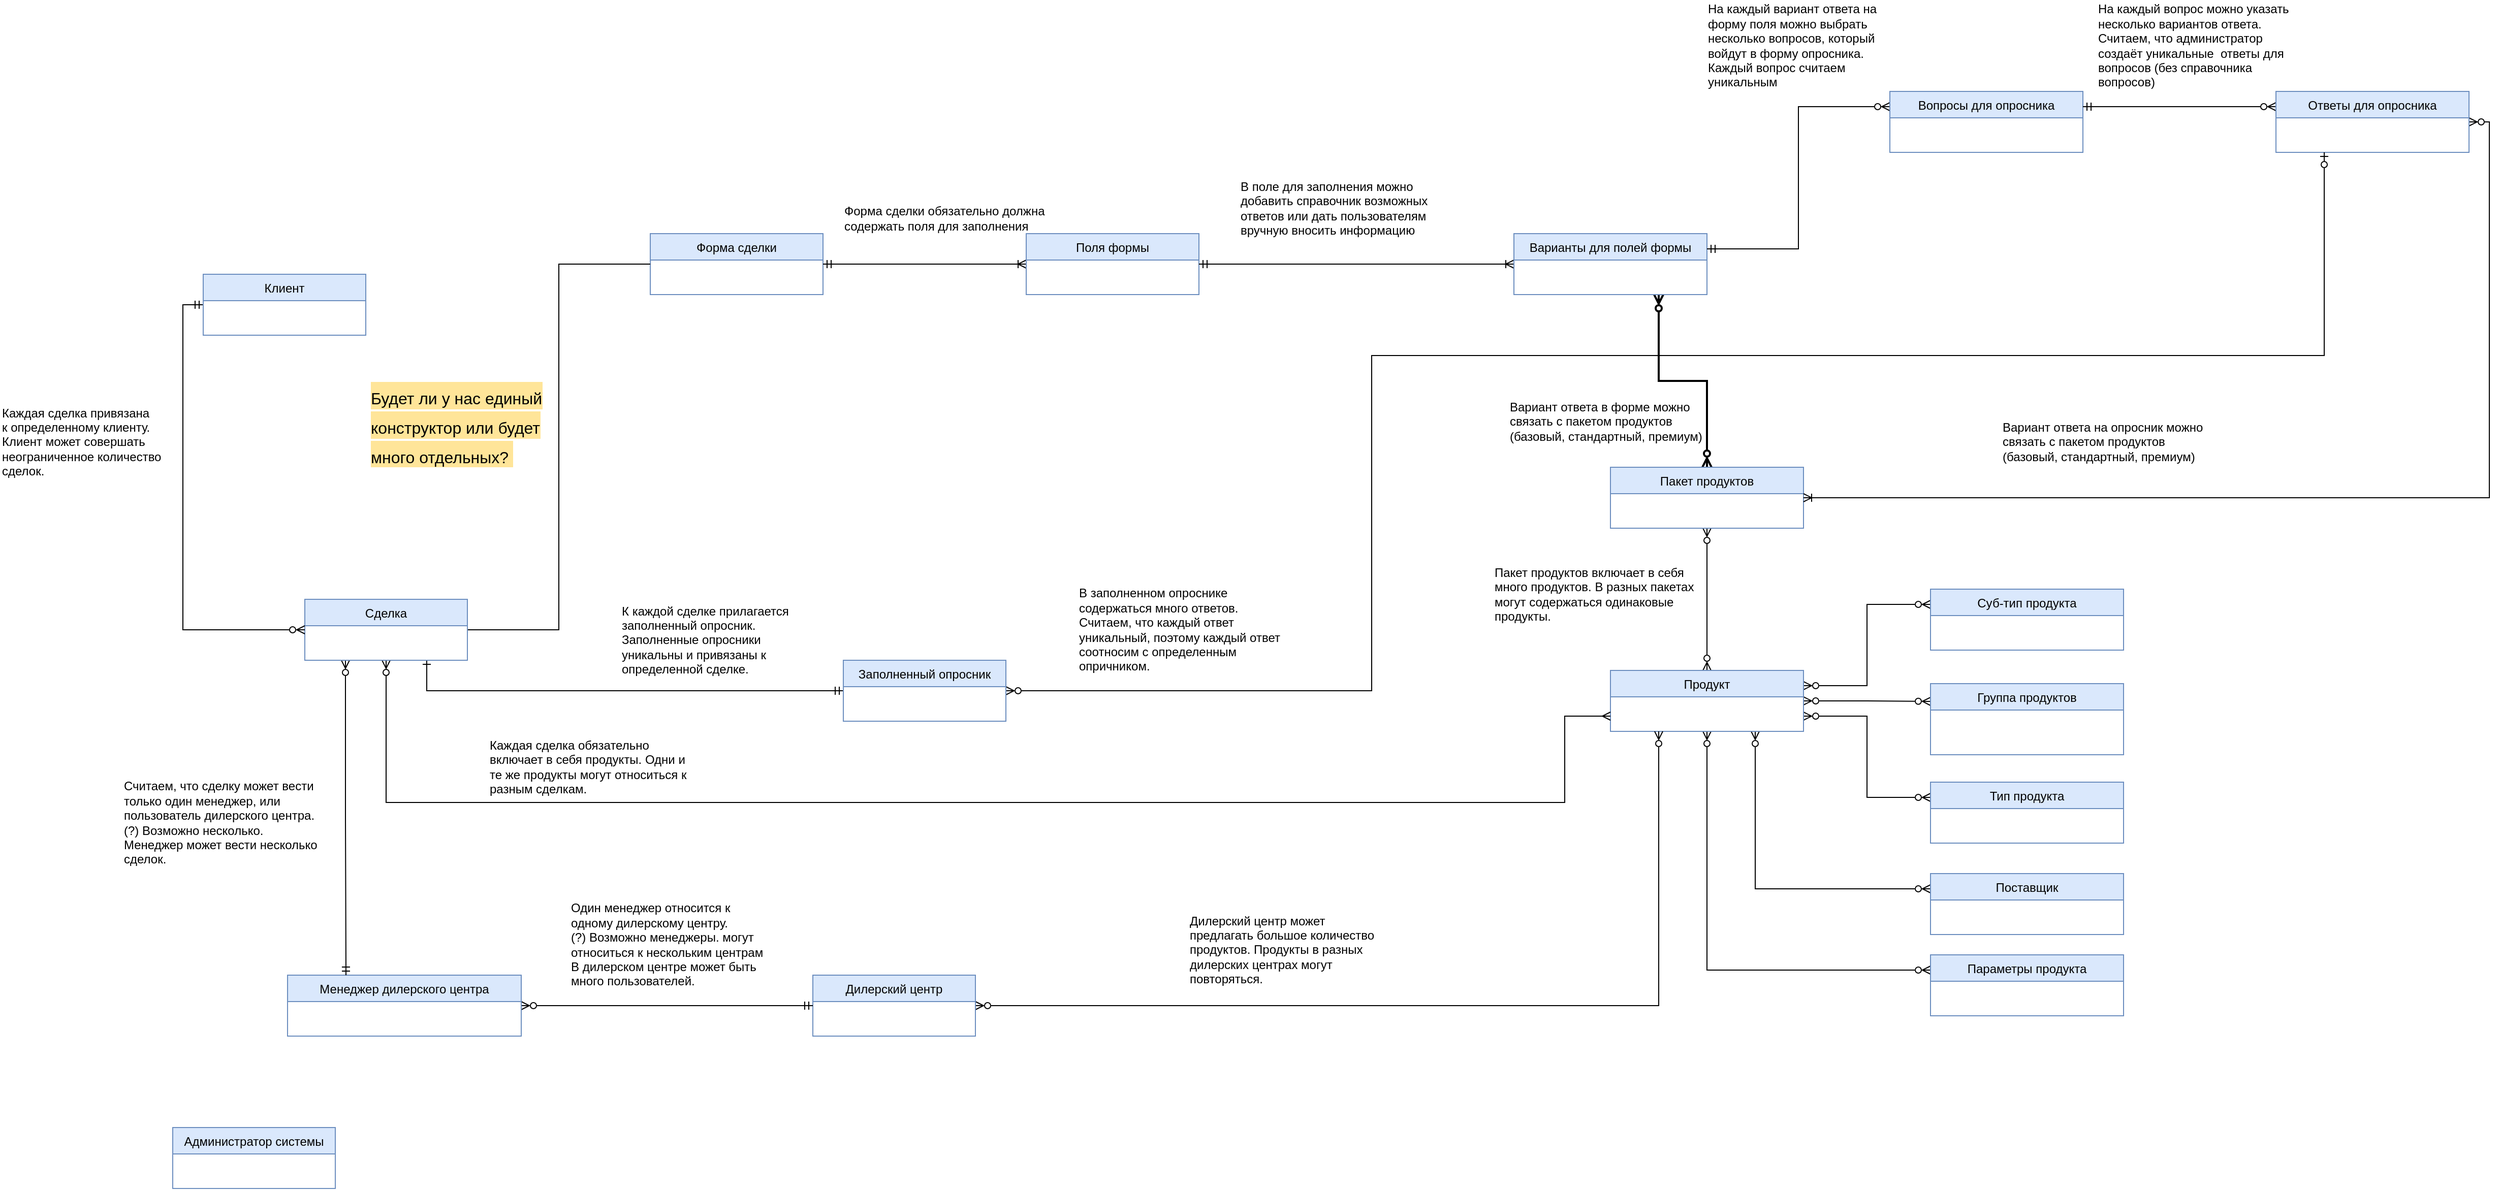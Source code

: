 <mxfile version="20.8.10" type="github">
  <diagram name="Page-1" id="XtlQD6ISyhycPH5JzwHQ">
    <mxGraphModel dx="1111" dy="767" grid="1" gridSize="10" guides="1" tooltips="1" connect="1" arrows="1" fold="1" page="1" pageScale="1" pageWidth="850" pageHeight="1100" math="0" shadow="0">
      <root>
        <mxCell id="0" />
        <mxCell id="1" parent="0" />
        <mxCell id="a3o8vAVgZEUtVEMuFXgI-22" value="Считаем, что сделку может вести только один менеджер, или пользователь дилерского центра.&lt;br&gt;(?) Возможно несколько.&amp;nbsp;&lt;br&gt;Менеджер может вести несколько сделок.&amp;nbsp;" style="text;html=1;strokeColor=none;fillColor=none;align=left;verticalAlign=middle;whiteSpace=wrap;rounded=0;" parent="1" vertex="1">
          <mxGeometry x="140" y="800" width="200" height="120" as="geometry" />
        </mxCell>
        <mxCell id="a3o8vAVgZEUtVEMuFXgI-23" value="Один менеджер относится к одному дилерскому центру.&lt;br&gt;(?) Возможно менеджеры. могут относиться к нескольким центрам&lt;br&gt;В дилерском центре может быть много пользователей.&amp;nbsp;" style="text;html=1;strokeColor=none;fillColor=none;align=left;verticalAlign=middle;whiteSpace=wrap;rounded=0;" parent="1" vertex="1">
          <mxGeometry x="580" y="920" width="200" height="120" as="geometry" />
        </mxCell>
        <mxCell id="a3o8vAVgZEUtVEMuFXgI-24" value="К каждой сделке прилагается заполненный опросник. Заполненные опросники уникальны и привязаны к определенной сделке.&amp;nbsp;" style="text;html=1;strokeColor=none;fillColor=none;align=left;verticalAlign=middle;whiteSpace=wrap;rounded=0;" parent="1" vertex="1">
          <mxGeometry x="630" y="645" width="200" height="70" as="geometry" />
        </mxCell>
        <mxCell id="a3o8vAVgZEUtVEMuFXgI-30" value="&lt;div style=&quot;text-align: left;&quot;&gt;На каждый вопрос можно указать несколько вариантов ответа.&amp;nbsp;&lt;/div&gt;&lt;div style=&quot;text-align: left;&quot;&gt;Считаем, что администратор создаёт уникальные &amp;nbsp;ответы для вопросов (без справочника вопросов)&lt;br&gt;&lt;/div&gt;" style="text;html=1;align=center;verticalAlign=middle;whiteSpace=wrap;rounded=0;" parent="1" vertex="1">
          <mxGeometry x="2084" y="50" width="200" height="90" as="geometry" />
        </mxCell>
        <mxCell id="a3o8vAVgZEUtVEMuFXgI-31" value="&lt;div style=&quot;text-align: left;&quot;&gt;Вариант ответа на опросник можно связать с пакетом продуктов (базовый, стандартный, премиум)&lt;/div&gt;" style="text;html=1;strokeColor=none;fillColor=none;align=center;verticalAlign=middle;whiteSpace=wrap;rounded=0;" parent="1" vertex="1">
          <mxGeometry x="1990" y="440" width="200" height="90" as="geometry" />
        </mxCell>
        <mxCell id="a3o8vAVgZEUtVEMuFXgI-38" value="&lt;div style=&quot;text-align: left;&quot;&gt;Пакет продуктов включает в себя много продуктов. В разных пакетах могут содержаться одинаковые продукты.&lt;/div&gt;" style="text;html=1;strokeColor=none;fillColor=none;align=center;verticalAlign=middle;whiteSpace=wrap;rounded=0;" parent="1" vertex="1">
          <mxGeometry x="1490" y="620" width="200" height="30" as="geometry" />
        </mxCell>
        <mxCell id="a3o8vAVgZEUtVEMuFXgI-39" value="Администратор системы" style="swimlane;fontStyle=0;align=center;verticalAlign=top;childLayout=stackLayout;horizontal=1;startSize=26;horizontalStack=0;resizeParent=1;resizeLast=0;collapsible=1;marginBottom=0;rounded=0;shadow=0;strokeWidth=1;fillColor=#dae8fc;strokeColor=#6c8ebf;" parent="1" vertex="1">
          <mxGeometry x="190" y="1160" width="160" height="60" as="geometry">
            <mxRectangle x="340" y="380" width="170" height="26" as="alternateBounds" />
          </mxGeometry>
        </mxCell>
        <mxCell id="a3o8vAVgZEUtVEMuFXgI-40" value="&lt;div style=&quot;text-align: left;&quot;&gt;Дилерский центр может предлагать большое количество продуктов. Продукты в разных дилерских центрах могут повторяться.&amp;nbsp;&lt;/div&gt;" style="text;html=1;strokeColor=none;fillColor=none;align=center;verticalAlign=middle;whiteSpace=wrap;rounded=0;" parent="1" vertex="1">
          <mxGeometry x="1190" y="970" width="200" height="30" as="geometry" />
        </mxCell>
        <mxCell id="a3o8vAVgZEUtVEMuFXgI-43" value="Каждая сделка обязательно включает в себя продукты. Одни и те же продукты могут относиться к разным сделкам.&amp;nbsp;" style="text;html=1;strokeColor=none;fillColor=none;align=left;verticalAlign=middle;whiteSpace=wrap;rounded=0;" parent="1" vertex="1">
          <mxGeometry x="500" y="790" width="200" height="30" as="geometry" />
        </mxCell>
        <mxCell id="a3o8vAVgZEUtVEMuFXgI-45" value="В заполненном опроснике содержаться много ответов.&lt;br&gt;Считаем, что каждый ответ уникальный, поэтому каждый ответ соотносим с определенным опричником.&amp;nbsp;" style="text;html=1;strokeColor=none;fillColor=none;align=left;verticalAlign=middle;whiteSpace=wrap;rounded=0;" parent="1" vertex="1">
          <mxGeometry x="1080" y="625" width="200" height="90" as="geometry" />
        </mxCell>
        <mxCell id="a3o8vAVgZEUtVEMuFXgI-54" value="&lt;h1&gt;&lt;span style=&quot;font-weight: normal; background-color: rgb(255, 229, 153);&quot;&gt;&lt;font style=&quot;font-size: 16px;&quot;&gt;Будет ли у нас единый конструктор или будет много отдельных?&amp;nbsp;&lt;/font&gt;&lt;/span&gt;&lt;/h1&gt;" style="text;html=1;strokeColor=none;fillColor=none;spacing=5;spacingTop=-20;whiteSpace=wrap;overflow=hidden;rounded=0;fontStyle=1" parent="1" vertex="1">
          <mxGeometry x="380" y="420" width="190" height="90" as="geometry" />
        </mxCell>
        <mxCell id="a3o8vAVgZEUtVEMuFXgI-56" value="Форма сделки" style="swimlane;fontStyle=0;align=center;verticalAlign=top;childLayout=stackLayout;horizontal=1;startSize=26;horizontalStack=0;resizeParent=1;resizeLast=0;collapsible=1;marginBottom=0;rounded=0;shadow=0;strokeWidth=1;fillColor=#dae8fc;strokeColor=#6c8ebf;" parent="1" vertex="1">
          <mxGeometry x="660" y="280" width="170" height="60" as="geometry">
            <mxRectangle x="340" y="380" width="170" height="26" as="alternateBounds" />
          </mxGeometry>
        </mxCell>
        <mxCell id="a3o8vAVgZEUtVEMuFXgI-93" style="edgeStyle=orthogonalEdgeStyle;rounded=0;orthogonalLoop=1;jettySize=auto;html=1;exitX=0;exitY=0.5;exitDx=0;exitDy=0;entryX=1;entryY=0.5;entryDx=0;entryDy=0;fontSize=16;startArrow=ERoneToMany;startFill=0;endArrow=ERmandOne;endFill=0;" parent="1" source="a3o8vAVgZEUtVEMuFXgI-57" target="a3o8vAVgZEUtVEMuFXgI-56" edge="1">
          <mxGeometry relative="1" as="geometry" />
        </mxCell>
        <mxCell id="a3o8vAVgZEUtVEMuFXgI-57" value="Поля формы" style="swimlane;fontStyle=0;align=center;verticalAlign=top;childLayout=stackLayout;horizontal=1;startSize=26;horizontalStack=0;resizeParent=1;resizeLast=0;collapsible=1;marginBottom=0;rounded=0;shadow=0;strokeWidth=1;fillColor=#dae8fc;strokeColor=#6c8ebf;" parent="1" vertex="1">
          <mxGeometry x="1030" y="280" width="170" height="60" as="geometry">
            <mxRectangle x="340" y="380" width="170" height="26" as="alternateBounds" />
          </mxGeometry>
        </mxCell>
        <mxCell id="a3o8vAVgZEUtVEMuFXgI-96" style="edgeStyle=orthogonalEdgeStyle;rounded=0;orthogonalLoop=1;jettySize=auto;html=1;exitX=0;exitY=0.5;exitDx=0;exitDy=0;entryX=1;entryY=0.5;entryDx=0;entryDy=0;fontSize=16;startArrow=ERoneToMany;startFill=0;endArrow=ERmandOne;endFill=0;" parent="1" source="a3o8vAVgZEUtVEMuFXgI-58" target="a3o8vAVgZEUtVEMuFXgI-57" edge="1">
          <mxGeometry relative="1" as="geometry" />
        </mxCell>
        <mxCell id="MlVeXuzYUrPCXChZDH_6-1" style="edgeStyle=orthogonalEdgeStyle;rounded=0;orthogonalLoop=1;jettySize=auto;html=1;exitX=0.75;exitY=1;exitDx=0;exitDy=0;entryX=0.5;entryY=0;entryDx=0;entryDy=0;startArrow=ERzeroToMany;startFill=0;endArrow=ERzeroToMany;endFill=0;strokeWidth=2;" edge="1" parent="1" source="a3o8vAVgZEUtVEMuFXgI-58" target="a3o8vAVgZEUtVEMuFXgI-59">
          <mxGeometry relative="1" as="geometry" />
        </mxCell>
        <mxCell id="a3o8vAVgZEUtVEMuFXgI-58" value="Варианты для полей формы" style="swimlane;fontStyle=0;align=center;verticalAlign=top;childLayout=stackLayout;horizontal=1;startSize=26;horizontalStack=0;resizeParent=1;resizeLast=0;collapsible=1;marginBottom=0;rounded=0;shadow=0;strokeWidth=1;fillColor=#dae8fc;strokeColor=#6c8ebf;" parent="1" vertex="1">
          <mxGeometry x="1510" y="280" width="190" height="60" as="geometry">
            <mxRectangle x="340" y="380" width="170" height="26" as="alternateBounds" />
          </mxGeometry>
        </mxCell>
        <mxCell id="a3o8vAVgZEUtVEMuFXgI-101" style="edgeStyle=orthogonalEdgeStyle;rounded=0;orthogonalLoop=1;jettySize=auto;html=1;exitX=0.5;exitY=1;exitDx=0;exitDy=0;entryX=0.5;entryY=0;entryDx=0;entryDy=0;fontSize=16;startArrow=ERzeroToMany;startFill=0;endArrow=ERzeroToMany;endFill=0;" parent="1" source="a3o8vAVgZEUtVEMuFXgI-59" target="a3o8vAVgZEUtVEMuFXgI-60" edge="1">
          <mxGeometry relative="1" as="geometry" />
        </mxCell>
        <mxCell id="a3o8vAVgZEUtVEMuFXgI-59" value="Пакет продуктов" style="swimlane;fontStyle=0;align=center;verticalAlign=top;childLayout=stackLayout;horizontal=1;startSize=26;horizontalStack=0;resizeParent=1;resizeLast=0;collapsible=1;marginBottom=0;rounded=0;shadow=0;strokeWidth=1;fillColor=#dae8fc;strokeColor=#6c8ebf;" parent="1" vertex="1">
          <mxGeometry x="1605" y="510" width="190" height="60" as="geometry">
            <mxRectangle x="340" y="380" width="170" height="26" as="alternateBounds" />
          </mxGeometry>
        </mxCell>
        <mxCell id="a3o8vAVgZEUtVEMuFXgI-102" style="edgeStyle=orthogonalEdgeStyle;rounded=0;orthogonalLoop=1;jettySize=auto;html=1;exitX=1;exitY=0.25;exitDx=0;exitDy=0;entryX=0;entryY=0.25;entryDx=0;entryDy=0;fontSize=16;startArrow=ERzeroToMany;startFill=0;endArrow=ERzeroToMany;endFill=0;" parent="1" source="a3o8vAVgZEUtVEMuFXgI-60" target="a3o8vAVgZEUtVEMuFXgI-63" edge="1">
          <mxGeometry relative="1" as="geometry" />
        </mxCell>
        <mxCell id="a3o8vAVgZEUtVEMuFXgI-103" style="edgeStyle=orthogonalEdgeStyle;rounded=0;orthogonalLoop=1;jettySize=auto;html=1;exitX=1;exitY=0.5;exitDx=0;exitDy=0;entryX=0;entryY=0.25;entryDx=0;entryDy=0;fontSize=16;startArrow=ERzeroToMany;startFill=0;endArrow=ERzeroToMany;endFill=0;" parent="1" source="a3o8vAVgZEUtVEMuFXgI-60" target="a3o8vAVgZEUtVEMuFXgI-64" edge="1">
          <mxGeometry relative="1" as="geometry" />
        </mxCell>
        <mxCell id="a3o8vAVgZEUtVEMuFXgI-104" style="edgeStyle=orthogonalEdgeStyle;rounded=0;orthogonalLoop=1;jettySize=auto;html=1;exitX=1;exitY=0.75;exitDx=0;exitDy=0;entryX=0;entryY=0.25;entryDx=0;entryDy=0;fontSize=16;startArrow=ERzeroToMany;startFill=0;endArrow=ERzeroToMany;endFill=0;" parent="1" source="a3o8vAVgZEUtVEMuFXgI-60" target="a3o8vAVgZEUtVEMuFXgI-65" edge="1">
          <mxGeometry relative="1" as="geometry" />
        </mxCell>
        <mxCell id="a3o8vAVgZEUtVEMuFXgI-105" style="edgeStyle=orthogonalEdgeStyle;rounded=0;orthogonalLoop=1;jettySize=auto;html=1;exitX=0.75;exitY=1;exitDx=0;exitDy=0;entryX=0;entryY=0.25;entryDx=0;entryDy=0;fontSize=16;startArrow=ERzeroToMany;startFill=0;endArrow=ERzeroToMany;endFill=0;" parent="1" source="a3o8vAVgZEUtVEMuFXgI-60" target="a3o8vAVgZEUtVEMuFXgI-66" edge="1">
          <mxGeometry relative="1" as="geometry" />
        </mxCell>
        <mxCell id="a3o8vAVgZEUtVEMuFXgI-106" style="edgeStyle=orthogonalEdgeStyle;rounded=0;orthogonalLoop=1;jettySize=auto;html=1;exitX=0.5;exitY=1;exitDx=0;exitDy=0;entryX=0;entryY=0.25;entryDx=0;entryDy=0;fontSize=16;startArrow=ERzeroToMany;startFill=0;endArrow=ERzeroToMany;endFill=0;" parent="1" source="a3o8vAVgZEUtVEMuFXgI-60" target="a3o8vAVgZEUtVEMuFXgI-68" edge="1">
          <mxGeometry relative="1" as="geometry" />
        </mxCell>
        <mxCell id="a3o8vAVgZEUtVEMuFXgI-60" value="Продукт" style="swimlane;fontStyle=0;align=center;verticalAlign=top;childLayout=stackLayout;horizontal=1;startSize=26;horizontalStack=0;resizeParent=1;resizeLast=0;collapsible=1;marginBottom=0;rounded=0;shadow=0;strokeWidth=1;fillColor=#dae8fc;strokeColor=#6c8ebf;" parent="1" vertex="1">
          <mxGeometry x="1605" y="710" width="190" height="60" as="geometry">
            <mxRectangle x="340" y="380" width="170" height="26" as="alternateBounds" />
          </mxGeometry>
        </mxCell>
        <mxCell id="a3o8vAVgZEUtVEMuFXgI-98" style="edgeStyle=orthogonalEdgeStyle;rounded=0;orthogonalLoop=1;jettySize=auto;html=1;exitX=0;exitY=0.25;exitDx=0;exitDy=0;entryX=1;entryY=0.25;entryDx=0;entryDy=0;fontSize=16;startArrow=ERzeroToMany;startFill=0;endArrow=ERmandOne;endFill=0;" parent="1" source="a3o8vAVgZEUtVEMuFXgI-61" target="a3o8vAVgZEUtVEMuFXgI-58" edge="1">
          <mxGeometry relative="1" as="geometry" />
        </mxCell>
        <mxCell id="a3o8vAVgZEUtVEMuFXgI-61" value="Вопросы для опросника" style="swimlane;fontStyle=0;align=center;verticalAlign=top;childLayout=stackLayout;horizontal=1;startSize=26;horizontalStack=0;resizeParent=1;resizeLast=0;collapsible=1;marginBottom=0;rounded=0;shadow=0;strokeWidth=1;fillColor=#dae8fc;strokeColor=#6c8ebf;" parent="1" vertex="1">
          <mxGeometry x="1880" y="140" width="190" height="60" as="geometry">
            <mxRectangle x="340" y="380" width="170" height="26" as="alternateBounds" />
          </mxGeometry>
        </mxCell>
        <mxCell id="a3o8vAVgZEUtVEMuFXgI-88" style="edgeStyle=orthogonalEdgeStyle;rounded=0;orthogonalLoop=1;jettySize=auto;html=1;exitX=0;exitY=0.25;exitDx=0;exitDy=0;entryX=1;entryY=0.25;entryDx=0;entryDy=0;fontSize=16;startArrow=ERzeroToMany;startFill=0;endArrow=ERmandOne;endFill=0;" parent="1" source="a3o8vAVgZEUtVEMuFXgI-62" target="a3o8vAVgZEUtVEMuFXgI-61" edge="1">
          <mxGeometry relative="1" as="geometry" />
        </mxCell>
        <mxCell id="a3o8vAVgZEUtVEMuFXgI-99" style="edgeStyle=orthogonalEdgeStyle;rounded=0;orthogonalLoop=1;jettySize=auto;html=1;exitX=1;exitY=0.5;exitDx=0;exitDy=0;entryX=1;entryY=0.5;entryDx=0;entryDy=0;fontSize=16;startArrow=ERzeroToMany;startFill=0;endArrow=ERoneToMany;endFill=0;" parent="1" source="a3o8vAVgZEUtVEMuFXgI-62" target="a3o8vAVgZEUtVEMuFXgI-59" edge="1">
          <mxGeometry relative="1" as="geometry" />
        </mxCell>
        <mxCell id="a3o8vAVgZEUtVEMuFXgI-62" value="Ответы для опросника" style="swimlane;fontStyle=0;align=center;verticalAlign=top;childLayout=stackLayout;horizontal=1;startSize=26;horizontalStack=0;resizeParent=1;resizeLast=0;collapsible=1;marginBottom=0;rounded=0;shadow=0;strokeWidth=1;fillColor=#dae8fc;strokeColor=#6c8ebf;" parent="1" vertex="1">
          <mxGeometry x="2260" y="140" width="190" height="60" as="geometry">
            <mxRectangle x="340" y="380" width="170" height="26" as="alternateBounds" />
          </mxGeometry>
        </mxCell>
        <mxCell id="a3o8vAVgZEUtVEMuFXgI-63" value="Суб-тип продукта" style="swimlane;fontStyle=0;align=center;verticalAlign=top;childLayout=stackLayout;horizontal=1;startSize=26;horizontalStack=0;resizeParent=1;resizeLast=0;collapsible=1;marginBottom=0;rounded=0;shadow=0;strokeWidth=1;fillColor=#dae8fc;strokeColor=#6c8ebf;" parent="1" vertex="1">
          <mxGeometry x="1920" y="630" width="190" height="60" as="geometry">
            <mxRectangle x="340" y="380" width="170" height="26" as="alternateBounds" />
          </mxGeometry>
        </mxCell>
        <mxCell id="a3o8vAVgZEUtVEMuFXgI-64" value="Группа продуктов" style="swimlane;fontStyle=0;align=center;verticalAlign=top;childLayout=stackLayout;horizontal=1;startSize=26;horizontalStack=0;resizeParent=1;resizeLast=0;collapsible=1;marginBottom=0;rounded=0;shadow=0;strokeWidth=1;fillColor=#dae8fc;strokeColor=#6c8ebf;" parent="1" vertex="1">
          <mxGeometry x="1920" y="723" width="190" height="70" as="geometry">
            <mxRectangle x="340" y="380" width="170" height="26" as="alternateBounds" />
          </mxGeometry>
        </mxCell>
        <mxCell id="a3o8vAVgZEUtVEMuFXgI-65" value="Тип продукта" style="swimlane;fontStyle=0;align=center;verticalAlign=top;childLayout=stackLayout;horizontal=1;startSize=26;horizontalStack=0;resizeParent=1;resizeLast=0;collapsible=1;marginBottom=0;rounded=0;shadow=0;strokeWidth=1;fillColor=#dae8fc;strokeColor=#6c8ebf;" parent="1" vertex="1">
          <mxGeometry x="1920" y="820" width="190" height="60" as="geometry">
            <mxRectangle x="340" y="380" width="170" height="26" as="alternateBounds" />
          </mxGeometry>
        </mxCell>
        <mxCell id="a3o8vAVgZEUtVEMuFXgI-66" value="Поставщик" style="swimlane;fontStyle=0;align=center;verticalAlign=top;childLayout=stackLayout;horizontal=1;startSize=26;horizontalStack=0;resizeParent=1;resizeLast=0;collapsible=1;marginBottom=0;rounded=0;shadow=0;strokeWidth=1;fillColor=#dae8fc;strokeColor=#6c8ebf;" parent="1" vertex="1">
          <mxGeometry x="1920" y="910" width="190" height="60" as="geometry">
            <mxRectangle x="340" y="380" width="170" height="26" as="alternateBounds" />
          </mxGeometry>
        </mxCell>
        <mxCell id="a3o8vAVgZEUtVEMuFXgI-68" value="Параметры продукта" style="swimlane;fontStyle=0;align=center;verticalAlign=top;childLayout=stackLayout;horizontal=1;startSize=26;horizontalStack=0;resizeParent=1;resizeLast=0;collapsible=1;marginBottom=0;rounded=0;shadow=0;strokeWidth=1;fillColor=#dae8fc;strokeColor=#6c8ebf;" parent="1" vertex="1">
          <mxGeometry x="1920" y="990" width="190" height="60" as="geometry">
            <mxRectangle x="340" y="380" width="170" height="26" as="alternateBounds" />
          </mxGeometry>
        </mxCell>
        <mxCell id="a3o8vAVgZEUtVEMuFXgI-109" style="edgeStyle=orthogonalEdgeStyle;rounded=0;orthogonalLoop=1;jettySize=auto;html=1;exitX=1;exitY=0.5;exitDx=0;exitDy=0;entryX=0.25;entryY=1;entryDx=0;entryDy=0;fontSize=16;startArrow=ERzeroToMany;startFill=0;endArrow=ERzeroToMany;endFill=0;" parent="1" source="a3o8vAVgZEUtVEMuFXgI-71" target="a3o8vAVgZEUtVEMuFXgI-60" edge="1">
          <mxGeometry relative="1" as="geometry" />
        </mxCell>
        <mxCell id="a3o8vAVgZEUtVEMuFXgI-71" value="Дилерский центр" style="swimlane;fontStyle=0;align=center;verticalAlign=top;childLayout=stackLayout;horizontal=1;startSize=26;horizontalStack=0;resizeParent=1;resizeLast=0;collapsible=1;marginBottom=0;rounded=0;shadow=0;strokeWidth=1;fillColor=#dae8fc;strokeColor=#6c8ebf;" parent="1" vertex="1">
          <mxGeometry x="820" y="1010" width="160" height="60" as="geometry">
            <mxRectangle x="340" y="380" width="170" height="26" as="alternateBounds" />
          </mxGeometry>
        </mxCell>
        <mxCell id="a3o8vAVgZEUtVEMuFXgI-86" style="edgeStyle=orthogonalEdgeStyle;rounded=0;orthogonalLoop=1;jettySize=auto;html=1;exitX=1;exitY=0.5;exitDx=0;exitDy=0;entryX=0;entryY=0.5;entryDx=0;entryDy=0;fontSize=16;startArrow=ERzeroToMany;startFill=0;endArrow=ERmandOne;endFill=0;" parent="1" source="a3o8vAVgZEUtVEMuFXgI-72" target="a3o8vAVgZEUtVEMuFXgI-71" edge="1">
          <mxGeometry relative="1" as="geometry" />
        </mxCell>
        <mxCell id="a3o8vAVgZEUtVEMuFXgI-72" value="Менеджер дилерского центра&#xa;" style="swimlane;fontStyle=0;align=center;verticalAlign=top;childLayout=stackLayout;horizontal=1;startSize=26;horizontalStack=0;resizeParent=1;resizeLast=0;collapsible=1;marginBottom=0;rounded=0;shadow=0;strokeWidth=1;fillColor=#dae8fc;strokeColor=#6c8ebf;" parent="1" vertex="1">
          <mxGeometry x="303" y="1010" width="230" height="60" as="geometry">
            <mxRectangle x="340" y="380" width="170" height="26" as="alternateBounds" />
          </mxGeometry>
        </mxCell>
        <mxCell id="a3o8vAVgZEUtVEMuFXgI-81" style="edgeStyle=orthogonalEdgeStyle;rounded=0;orthogonalLoop=1;jettySize=auto;html=1;exitX=1;exitY=0.5;exitDx=0;exitDy=0;entryX=0;entryY=0.5;entryDx=0;entryDy=0;fontSize=16;endArrow=none;endFill=0;" parent="1" source="a3o8vAVgZEUtVEMuFXgI-73" target="a3o8vAVgZEUtVEMuFXgI-56" edge="1">
          <mxGeometry relative="1" as="geometry" />
        </mxCell>
        <mxCell id="a3o8vAVgZEUtVEMuFXgI-82" style="edgeStyle=orthogonalEdgeStyle;rounded=0;orthogonalLoop=1;jettySize=auto;html=1;exitX=0.75;exitY=1;exitDx=0;exitDy=0;fontSize=16;endArrow=ERmandOne;endFill=0;startArrow=ERone;startFill=0;entryX=0;entryY=0.5;entryDx=0;entryDy=0;" parent="1" source="a3o8vAVgZEUtVEMuFXgI-73" target="a3o8vAVgZEUtVEMuFXgI-75" edge="1">
          <mxGeometry relative="1" as="geometry">
            <mxPoint x="810" y="790" as="targetPoint" />
            <Array as="points">
              <mxPoint x="440" y="730" />
            </Array>
          </mxGeometry>
        </mxCell>
        <mxCell id="a3o8vAVgZEUtVEMuFXgI-85" style="edgeStyle=orthogonalEdgeStyle;rounded=0;orthogonalLoop=1;jettySize=auto;html=1;exitX=0.25;exitY=1;exitDx=0;exitDy=0;entryX=0.25;entryY=0;entryDx=0;entryDy=0;fontSize=16;startArrow=ERzeroToMany;startFill=0;endArrow=ERmandOne;endFill=0;" parent="1" source="a3o8vAVgZEUtVEMuFXgI-73" target="a3o8vAVgZEUtVEMuFXgI-72" edge="1">
          <mxGeometry relative="1" as="geometry" />
        </mxCell>
        <mxCell id="a3o8vAVgZEUtVEMuFXgI-111" style="edgeStyle=orthogonalEdgeStyle;rounded=0;orthogonalLoop=1;jettySize=auto;html=1;exitX=0.5;exitY=1;exitDx=0;exitDy=0;entryX=0;entryY=0.75;entryDx=0;entryDy=0;fontSize=16;startArrow=ERzeroToMany;startFill=0;endArrow=ERmany;endFill=0;" parent="1" source="a3o8vAVgZEUtVEMuFXgI-73" target="a3o8vAVgZEUtVEMuFXgI-60" edge="1">
          <mxGeometry relative="1" as="geometry">
            <Array as="points">
              <mxPoint x="400" y="840" />
              <mxPoint x="1560" y="840" />
              <mxPoint x="1560" y="755" />
            </Array>
          </mxGeometry>
        </mxCell>
        <mxCell id="a3o8vAVgZEUtVEMuFXgI-73" value="Сделка" style="swimlane;fontStyle=0;align=center;verticalAlign=top;childLayout=stackLayout;horizontal=1;startSize=26;horizontalStack=0;resizeParent=1;resizeLast=0;collapsible=1;marginBottom=0;rounded=0;shadow=0;strokeWidth=1;fillColor=#dae8fc;strokeColor=#6c8ebf;" parent="1" vertex="1">
          <mxGeometry x="320" y="640" width="160" height="60" as="geometry">
            <mxRectangle x="340" y="380" width="170" height="26" as="alternateBounds" />
          </mxGeometry>
        </mxCell>
        <mxCell id="a3o8vAVgZEUtVEMuFXgI-108" style="edgeStyle=orthogonalEdgeStyle;rounded=0;orthogonalLoop=1;jettySize=auto;html=1;entryX=0.25;entryY=1;entryDx=0;entryDy=0;fontSize=16;startArrow=ERzeroToMany;startFill=0;endArrow=ERzeroToOne;endFill=0;exitX=1;exitY=0.5;exitDx=0;exitDy=0;" parent="1" source="a3o8vAVgZEUtVEMuFXgI-75" target="a3o8vAVgZEUtVEMuFXgI-62" edge="1">
          <mxGeometry relative="1" as="geometry">
            <mxPoint x="1070" y="760" as="sourcePoint" />
            <Array as="points">
              <mxPoint x="1370" y="730" />
              <mxPoint x="1370" y="400" />
              <mxPoint x="2308" y="400" />
            </Array>
          </mxGeometry>
        </mxCell>
        <mxCell id="a3o8vAVgZEUtVEMuFXgI-75" value="Заполненный опросник" style="swimlane;fontStyle=0;align=center;verticalAlign=top;childLayout=stackLayout;horizontal=1;startSize=26;horizontalStack=0;resizeParent=1;resizeLast=0;collapsible=1;marginBottom=0;rounded=0;shadow=0;strokeWidth=1;fillColor=#dae8fc;strokeColor=#6c8ebf;" parent="1" vertex="1">
          <mxGeometry x="850" y="700" width="160" height="60" as="geometry">
            <mxRectangle x="340" y="380" width="170" height="26" as="alternateBounds" />
          </mxGeometry>
        </mxCell>
        <mxCell id="a3o8vAVgZEUtVEMuFXgI-77" value="" style="edgeStyle=orthogonalEdgeStyle;rounded=0;orthogonalLoop=1;jettySize=auto;html=1;exitX=0;exitY=0.5;exitDx=0;exitDy=0;entryX=0;entryY=0.5;entryDx=0;entryDy=0;startArrow=ERmandOne;startFill=0;endArrow=ERzeroToMany;endFill=0;labelPosition=left;verticalLabelPosition=middle;align=right;verticalAlign=middle;" parent="1" source="a3o8vAVgZEUtVEMuFXgI-78" target="a3o8vAVgZEUtVEMuFXgI-73" edge="1">
          <mxGeometry x="0.005" relative="1" as="geometry">
            <mxPoint as="offset" />
            <mxPoint x="160" y="802.5" as="targetPoint" />
          </mxGeometry>
        </mxCell>
        <mxCell id="a3o8vAVgZEUtVEMuFXgI-78" value="Клиент" style="swimlane;fontStyle=0;align=center;verticalAlign=top;childLayout=stackLayout;horizontal=1;startSize=26;horizontalStack=0;resizeParent=1;resizeLast=0;collapsible=1;marginBottom=0;rounded=0;shadow=0;strokeWidth=1;fillColor=#dae8fc;strokeColor=#6c8ebf;" parent="1" vertex="1">
          <mxGeometry x="220" y="320" width="160" height="60" as="geometry">
            <mxRectangle x="340" y="380" width="170" height="26" as="alternateBounds" />
          </mxGeometry>
        </mxCell>
        <mxCell id="a3o8vAVgZEUtVEMuFXgI-80" value="Каждая сделка привязана &amp;nbsp;&lt;br&gt;к определенному клиенту.&amp;nbsp;&lt;br&gt;Клиент может совершать неограниченное количество сделок.&amp;nbsp;" style="text;html=1;align=left;verticalAlign=middle;whiteSpace=wrap;rounded=0;container=1;" parent="1" vertex="1">
          <mxGeometry x="20" y="450" width="170" height="70" as="geometry" />
        </mxCell>
        <mxCell id="a3o8vAVgZEUtVEMuFXgI-91" value="&lt;div style=&quot;text-align: left;&quot;&gt;На каждый вариант ответа на форму поля можно выбрать несколько вопросов, который войдут в форму опросника.&lt;/div&gt;&lt;div style=&quot;text-align: left;&quot;&gt;Каждый вопрос считаем уникальным&lt;/div&gt;" style="text;html=1;align=center;verticalAlign=middle;whiteSpace=wrap;rounded=0;" parent="1" vertex="1">
          <mxGeometry x="1700" y="50" width="200" height="90" as="geometry" />
        </mxCell>
        <mxCell id="a3o8vAVgZEUtVEMuFXgI-94" value="&lt;div style=&quot;text-align: left;&quot;&gt;Форма сделки обязательно должна содержать поля для заполнения&lt;/div&gt;" style="text;html=1;align=center;verticalAlign=middle;whiteSpace=wrap;rounded=0;" parent="1" vertex="1">
          <mxGeometry x="850" y="220" width="200" height="90" as="geometry" />
        </mxCell>
        <mxCell id="a3o8vAVgZEUtVEMuFXgI-97" value="&lt;div style=&quot;text-align: left;&quot;&gt;В поле для заполнения можно добавить справочник возможных ответов или дать пользователям вручную вносить информацию&lt;/div&gt;" style="text;html=1;align=center;verticalAlign=middle;whiteSpace=wrap;rounded=0;" parent="1" vertex="1">
          <mxGeometry x="1240" y="210" width="200" height="90" as="geometry" />
        </mxCell>
        <mxCell id="MlVeXuzYUrPCXChZDH_6-2" value="&lt;div style=&quot;text-align: left;&quot;&gt;Вариант ответа в форме можно связать с пакетом продуктов (базовый, стандартный, премиум)&lt;/div&gt;" style="text;html=1;strokeColor=none;fillColor=none;align=center;verticalAlign=middle;whiteSpace=wrap;rounded=0;" vertex="1" parent="1">
          <mxGeometry x="1505" y="420" width="200" height="90" as="geometry" />
        </mxCell>
      </root>
    </mxGraphModel>
  </diagram>
</mxfile>

